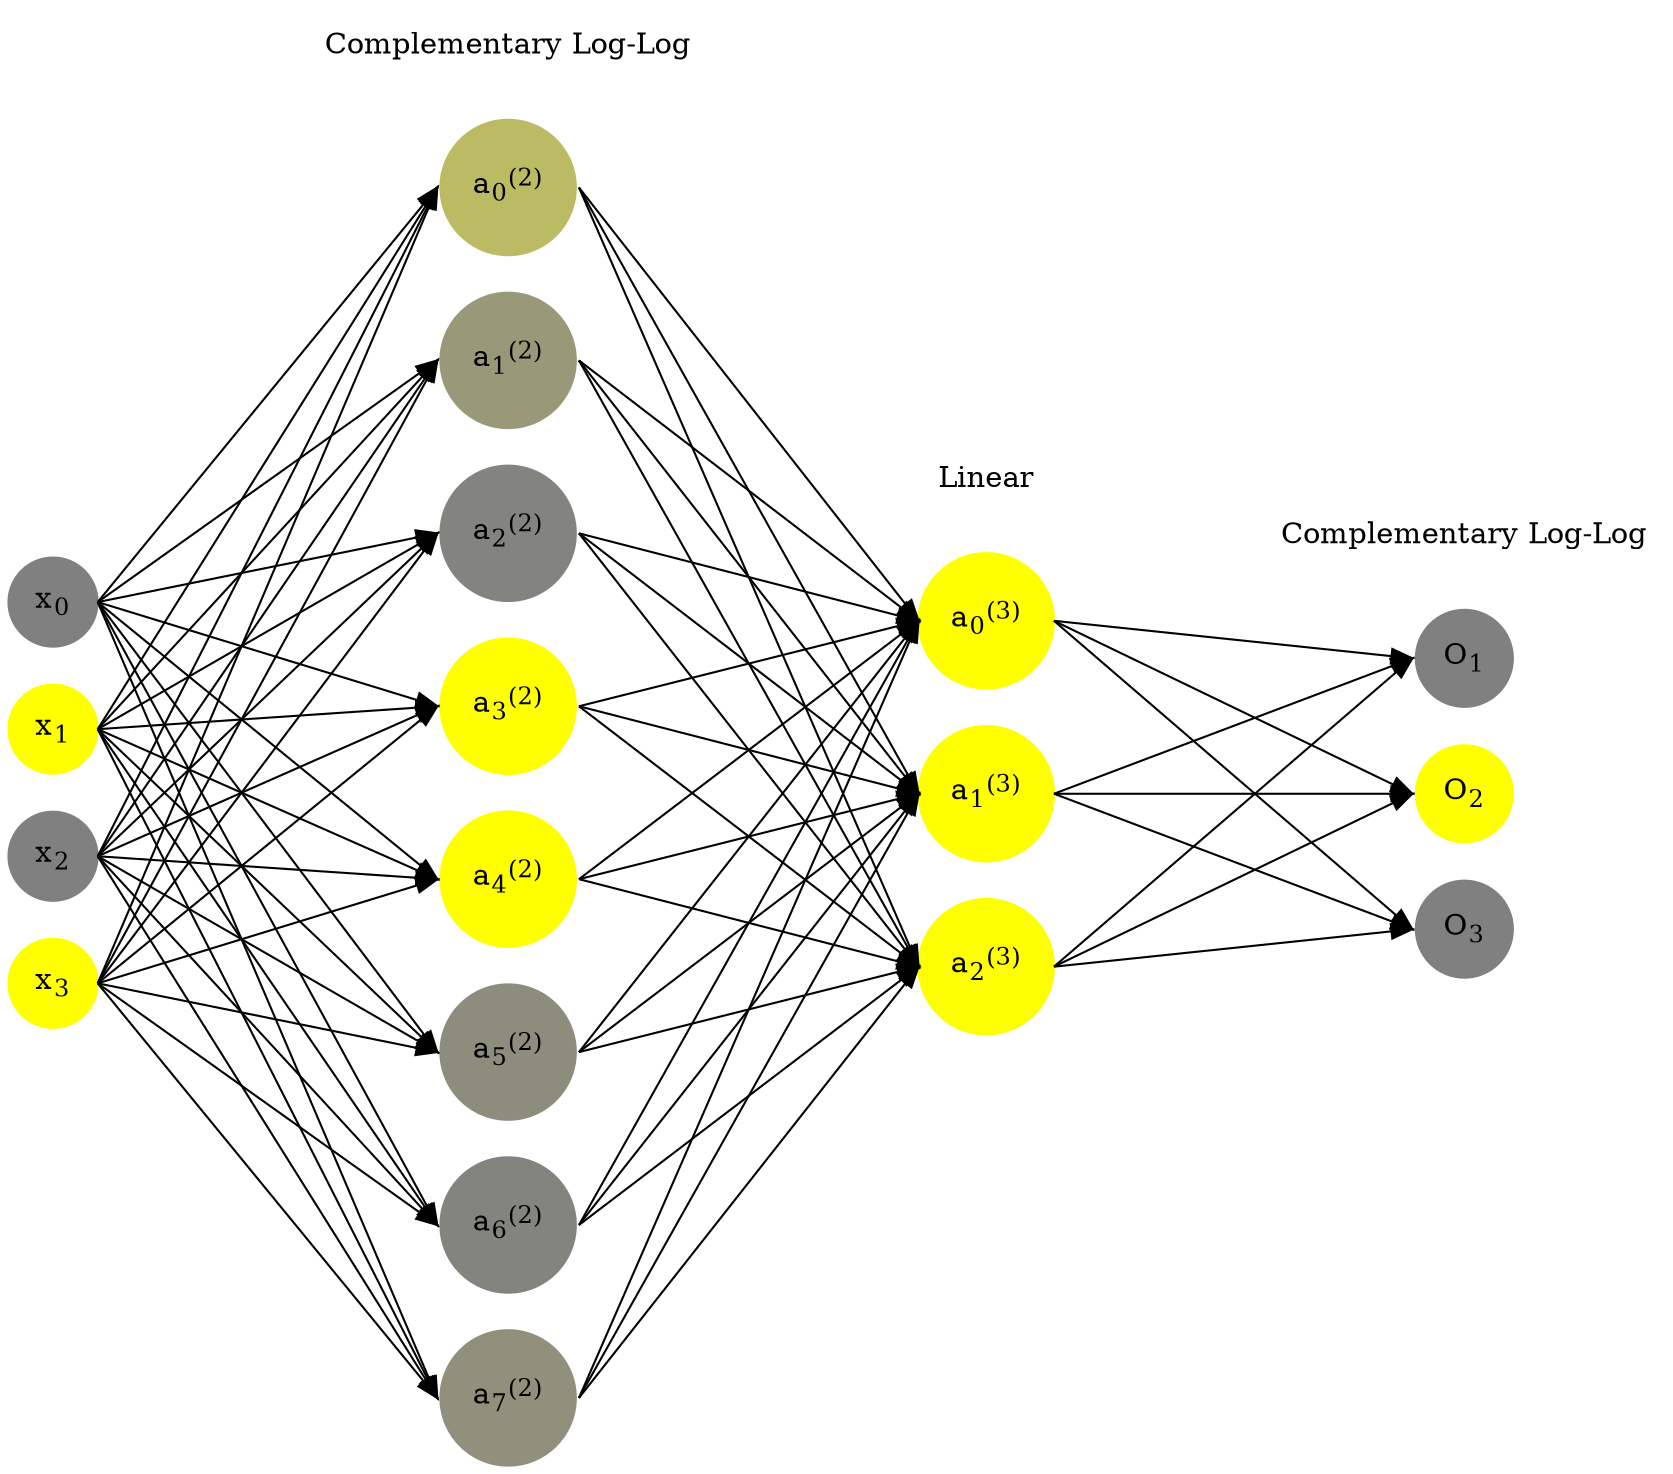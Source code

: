 digraph G {
	rankdir = LR;
	splines=false;
	edge[style=invis];
	ranksep= 1.4;
	{
	node [shape=circle, color="0.1667, 0.0, 0.5", style=filled, fillcolor="0.1667, 0.0, 0.5"];
	x0 [label=<x<sub>0</sub>>];
	}
	{
	node [shape=circle, color="0.1667, 1.0, 1.0", style=filled, fillcolor="0.1667, 1.0, 1.0"];
	x1 [label=<x<sub>1</sub>>];
	}
	{
	node [shape=circle, color="0.1667, 0.0, 0.5", style=filled, fillcolor="0.1667, 0.0, 0.5"];
	x2 [label=<x<sub>2</sub>>];
	}
	{
	node [shape=circle, color="0.1667, 1.0, 1.0", style=filled, fillcolor="0.1667, 1.0, 1.0"];
	x3 [label=<x<sub>3</sub>>];
	}
	{
	node [shape=circle, color="0.1667, 0.468374, 0.734187", style=filled, fillcolor="0.1667, 0.468374, 0.734187"];
	a02 [label=<a<sub>0</sub><sup>(2)</sup>>];
	}
	{
	node [shape=circle, color="0.1667, 0.201062, 0.600531", style=filled, fillcolor="0.1667, 0.201062, 0.600531"];
	a12 [label=<a<sub>1</sub><sup>(2)</sup>>];
	}
	{
	node [shape=circle, color="0.1667, 0.029331, 0.514665", style=filled, fillcolor="0.1667, 0.029331, 0.514665"];
	a22 [label=<a<sub>2</sub><sup>(2)</sup>>];
	}
	{
	node [shape=circle, color="0.1667, 1.000000, 1.000000", style=filled, fillcolor="0.1667, 1.000000, 1.000000"];
	a32 [label=<a<sub>3</sub><sup>(2)</sup>>];
	}
	{
	node [shape=circle, color="0.1667, 1.000000, 1.000000", style=filled, fillcolor="0.1667, 1.000000, 1.000000"];
	a42 [label=<a<sub>4</sub><sup>(2)</sup>>];
	}
	{
	node [shape=circle, color="0.1667, 0.104740, 0.552370", style=filled, fillcolor="0.1667, 0.104740, 0.552370"];
	a52 [label=<a<sub>5</sub><sup>(2)</sup>>];
	}
	{
	node [shape=circle, color="0.1667, 0.035315, 0.517657", style=filled, fillcolor="0.1667, 0.035315, 0.517657"];
	a62 [label=<a<sub>6</sub><sup>(2)</sup>>];
	}
	{
	node [shape=circle, color="0.1667, 0.132737, 0.566369", style=filled, fillcolor="0.1667, 0.132737, 0.566369"];
	a72 [label=<a<sub>7</sub><sup>(2)</sup>>];
	}
	{
	node [shape=circle, color="0.1667, 1.267368, 1.133684", style=filled, fillcolor="0.1667, 1.267368, 1.133684"];
	a03 [label=<a<sub>0</sub><sup>(3)</sup>>];
	}
	{
	node [shape=circle, color="0.1667, 1.100609, 1.050304", style=filled, fillcolor="0.1667, 1.100609, 1.050304"];
	a13 [label=<a<sub>1</sub><sup>(3)</sup>>];
	}
	{
	node [shape=circle, color="0.1667, 0.986219, 0.993110", style=filled, fillcolor="0.1667, 0.986219, 0.993110"];
	a23 [label=<a<sub>2</sub><sup>(3)</sup>>];
	}
	{
	node [shape=circle, color="0.1667, 0.0, 0.5", style=filled, fillcolor="0.1667, 0.0, 0.5"];
	O1 [label=<O<sub>1</sub>>];
	}
	{
	node [shape=circle, color="0.1667, 1.0, 1.0", style=filled, fillcolor="0.1667, 1.0, 1.0"];
	O2 [label=<O<sub>2</sub>>];
	}
	{
	node [shape=circle, color="0.1667, 0.0, 0.5", style=filled, fillcolor="0.1667, 0.0, 0.5"];
	O3 [label=<O<sub>3</sub>>];
	}
	{
	rank=same;
	x0->x1->x2->x3;
	}
	{
	rank=same;
	a02->a12->a22->a32->a42->a52->a62->a72;
	}
	{
	rank=same;
	a03->a13->a23;
	}
	{
	rank=same;
	O1->O2->O3;
	}
	l1 [shape=plaintext,label="Complementary Log-Log"];
	l1->a02;
	{rank=same; l1;a02};
	l2 [shape=plaintext,label="Linear"];
	l2->a03;
	{rank=same; l2;a03};
	l3 [shape=plaintext,label="Complementary Log-Log"];
	l3->O1;
	{rank=same; l3;O1};
edge[style=solid, tailport=e, headport=w];
	{x0;x1;x2;x3} -> {a02;a12;a22;a32;a42;a52;a62;a72};
	{a02;a12;a22;a32;a42;a52;a62;a72} -> {a03;a13;a23};
	{a03;a13;a23} -> {O1,O2,O3};
}